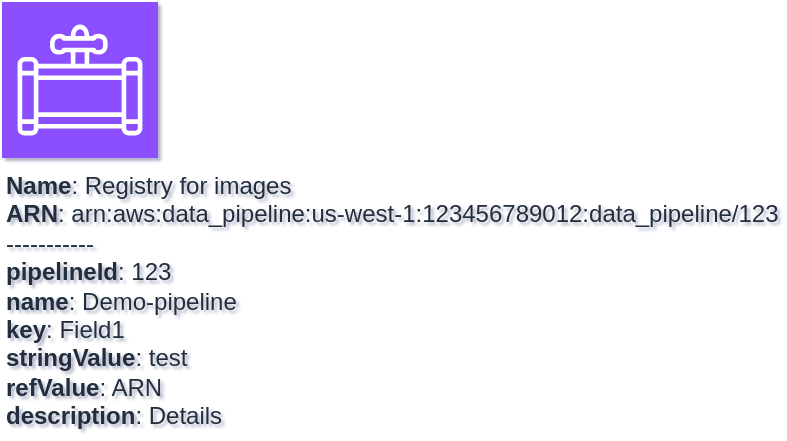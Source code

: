 <mxfile type="MultiCloud">
	<diagram id="diagram_1" name="AWS components">
		<mxGraphModel dx="1015" dy="661" grid="1" gridSize="10" guides="1" tooltips="1" connect="1" arrows="1" fold="1" page="1" pageScale="1" pageWidth="850" pageHeight="1100" math="0" shadow="1">
			<root>
				<mxCell id="0"/>
				<mxCell id="1" parent="0"/>
				<mxCell id="vertex:data_pipeline:arn:aws:data_pipeline:us-west-1:123456789012:data_pipeline/123" value="&lt;b&gt;Name&lt;/b&gt;: Registry for images&lt;BR&gt;&lt;b&gt;ARN&lt;/b&gt;: arn:aws:data_pipeline:us-west-1:123456789012:data_pipeline/123&lt;BR&gt;-----------&lt;BR&gt;&lt;b&gt;pipelineId&lt;/b&gt;: 123&lt;BR&gt;&lt;b&gt;name&lt;/b&gt;: Demo-pipeline&lt;BR&gt;&lt;b&gt;key&lt;/b&gt;: Field1&lt;BR&gt;&lt;b&gt;stringValue&lt;/b&gt;: test&lt;BR&gt;&lt;b&gt;refValue&lt;/b&gt;: ARN&lt;BR&gt;&lt;b&gt;description&lt;/b&gt;: Details" style="sketch=0;outlineConnect=0;fontColor=#232F3E;fillColor=#8C4FFF;strokeColor=#ffffff;dashed=0;verticalLabelPosition=bottom;verticalAlign=top;align=left;html=1;fontSize=12;fontStyle=0;aspect=fixed;shape=mxgraph.aws4.resourceIcon;resIcon=mxgraph.aws4.data_pipeline;" parent="1" vertex="1">
					<mxGeometry width="78" height="78" as="geometry"/>
				</mxCell>
			</root>
		</mxGraphModel>
	</diagram>
</mxfile>